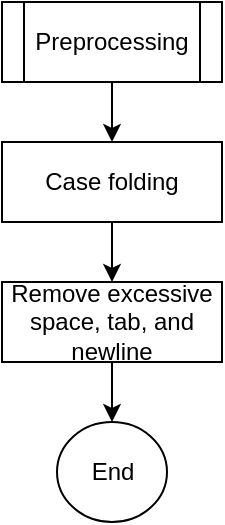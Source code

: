 <mxfile version="14.6.13" type="device"><diagram id="P0T4hvX4N9XoguQhy0eP" name="Page-1"><mxGraphModel dx="638" dy="372" grid="1" gridSize="10" guides="1" tooltips="1" connect="1" arrows="1" fold="1" page="1" pageScale="1" pageWidth="850" pageHeight="1100" math="0" shadow="0"><root><mxCell id="0"/><mxCell id="1" parent="0"/><mxCell id="F73F0BgIU4kKJ24Q80E5-1" value="Preprocessing" style="shape=process;whiteSpace=wrap;html=1;backgroundOutline=1;" parent="1" vertex="1"><mxGeometry x="320" y="80" width="110" height="40" as="geometry"/></mxCell><mxCell id="F73F0BgIU4kKJ24Q80E5-2" value="Case folding" style="rounded=0;whiteSpace=wrap;html=1;" parent="1" vertex="1"><mxGeometry x="320" y="150" width="110" height="40" as="geometry"/></mxCell><mxCell id="F73F0BgIU4kKJ24Q80E5-3" value="Remove excessive space, tab, and newline" style="rounded=0;whiteSpace=wrap;html=1;" parent="1" vertex="1"><mxGeometry x="320" y="220" width="110" height="40" as="geometry"/></mxCell><mxCell id="F73F0BgIU4kKJ24Q80E5-5" value="" style="endArrow=classic;html=1;exitX=0.5;exitY=1;exitDx=0;exitDy=0;entryX=0.5;entryY=0;entryDx=0;entryDy=0;" parent="1" source="F73F0BgIU4kKJ24Q80E5-1" target="F73F0BgIU4kKJ24Q80E5-2" edge="1"><mxGeometry width="50" height="50" relative="1" as="geometry"><mxPoint x="450" y="340" as="sourcePoint"/><mxPoint x="500" y="290" as="targetPoint"/></mxGeometry></mxCell><mxCell id="F73F0BgIU4kKJ24Q80E5-6" value="" style="endArrow=classic;html=1;exitX=0.5;exitY=1;exitDx=0;exitDy=0;entryX=0.5;entryY=0;entryDx=0;entryDy=0;" parent="1" source="F73F0BgIU4kKJ24Q80E5-2" target="F73F0BgIU4kKJ24Q80E5-3" edge="1"><mxGeometry width="50" height="50" relative="1" as="geometry"><mxPoint x="424" y="320" as="sourcePoint"/><mxPoint x="450" y="360" as="targetPoint"/></mxGeometry></mxCell><mxCell id="F73F0BgIU4kKJ24Q80E5-10" value="End" style="ellipse;whiteSpace=wrap;html=1;" parent="1" vertex="1"><mxGeometry x="347.5" y="290" width="55" height="50" as="geometry"/></mxCell><mxCell id="F73F0BgIU4kKJ24Q80E5-11" value="" style="endArrow=classic;html=1;entryX=0.5;entryY=0;entryDx=0;entryDy=0;exitX=0.5;exitY=1;exitDx=0;exitDy=0;" parent="1" source="F73F0BgIU4kKJ24Q80E5-3" target="F73F0BgIU4kKJ24Q80E5-10" edge="1"><mxGeometry width="50" height="50" relative="1" as="geometry"><mxPoint x="440" y="470" as="sourcePoint"/><mxPoint x="430" y="520" as="targetPoint"/></mxGeometry></mxCell></root></mxGraphModel></diagram></mxfile>